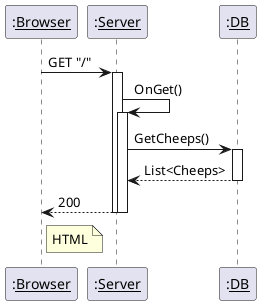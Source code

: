 @startuml
":__Browser__" -> ":__Server__" : GET "/"
activate ":__Server__"
":__Server__" -> ":__Server__" : OnGet()
activate ":__Server__"
":__Server__" -> ":__DB__" : GetCheeps()

activate ":__DB__"
":__Server__" <-- ":__DB__" : List<Cheeps>
deactivate ":__DB__"
":__Browser__" <--  ":__Server__" : 200
deactivate ":__Server__"
deactivate ":__Server__"

note right of ":__Browser__"
HTML
end note

@enduml